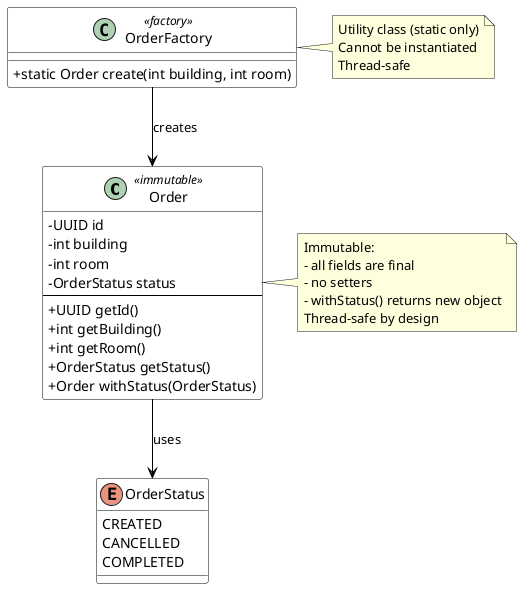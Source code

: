 @startuml
skinparam classAttributeIconSize 0
skinparam class {
    BackgroundColor White
    BorderColor Black
    ArrowColor Black
}

' ==== Immutable Order ====
class Order <<immutable>> {
    - UUID id
    - int building
    - int room
    - OrderStatus status
    --
    + UUID getId()
    + int getBuilding()
    + int getRoom()
    + OrderStatus getStatus()
    + Order withStatus(OrderStatus)
}

note right of Order
Immutable:
- all fields are final
- no setters
- withStatus() returns new object
Thread-safe by design
end note

' ==== Enum ====
enum OrderStatus {
    CREATED
    CANCELLED
    COMPLETED
}

' ==== Factory class ====
class OrderFactory <<factory>> {
    + static Order create(int building, int room)
}

note right of OrderFactory
Utility class (static only)
Cannot be instantiated
Thread-safe
end note

' ==== Relationships ====
Order --> OrderStatus : uses
OrderFactory --> Order : creates

@enduml
